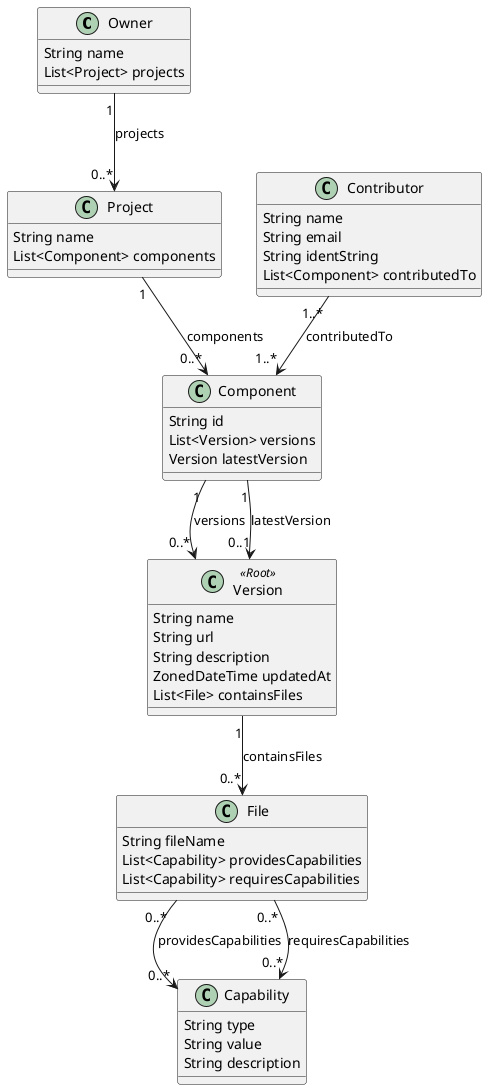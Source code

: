 @startuml
'!pragma layout smetana

class Owner {
  String name
  List<Project> projects
}

class Project {
  String name
  List<Component> components
}

class Component {
  String id
  List<Version> versions
  Version latestVersion
}

class Contributor {
  String name
  String email
  String identString
  List<Component> contributedTo
}

class Version <<Root>> {
  String name
  String url
  String description
  ZonedDateTime updatedAt
  List<File> containsFiles
}

class File {
  String fileName
  List<Capability> providesCapabilities
  List<Capability> requiresCapabilities
}

class Capability {
  String type
  String value
  String description
}

Owner        "1" --> "0..*" Project : projects
Project      "1" --> "0..*" Component : components
Component    "1" --> "0..*" Version : versions
Component    "1" --> "0..1" Version : latestVersion
Version      "1" --> "0..*" File : containsFiles
File      "0..*" --> "0..*" Capability : providesCapabilities
File      "0..*" --> "0..*" Capability : requiresCapabilities

Contributor  "1..*" --> "1..* " Component : contributedTo
@enduml
